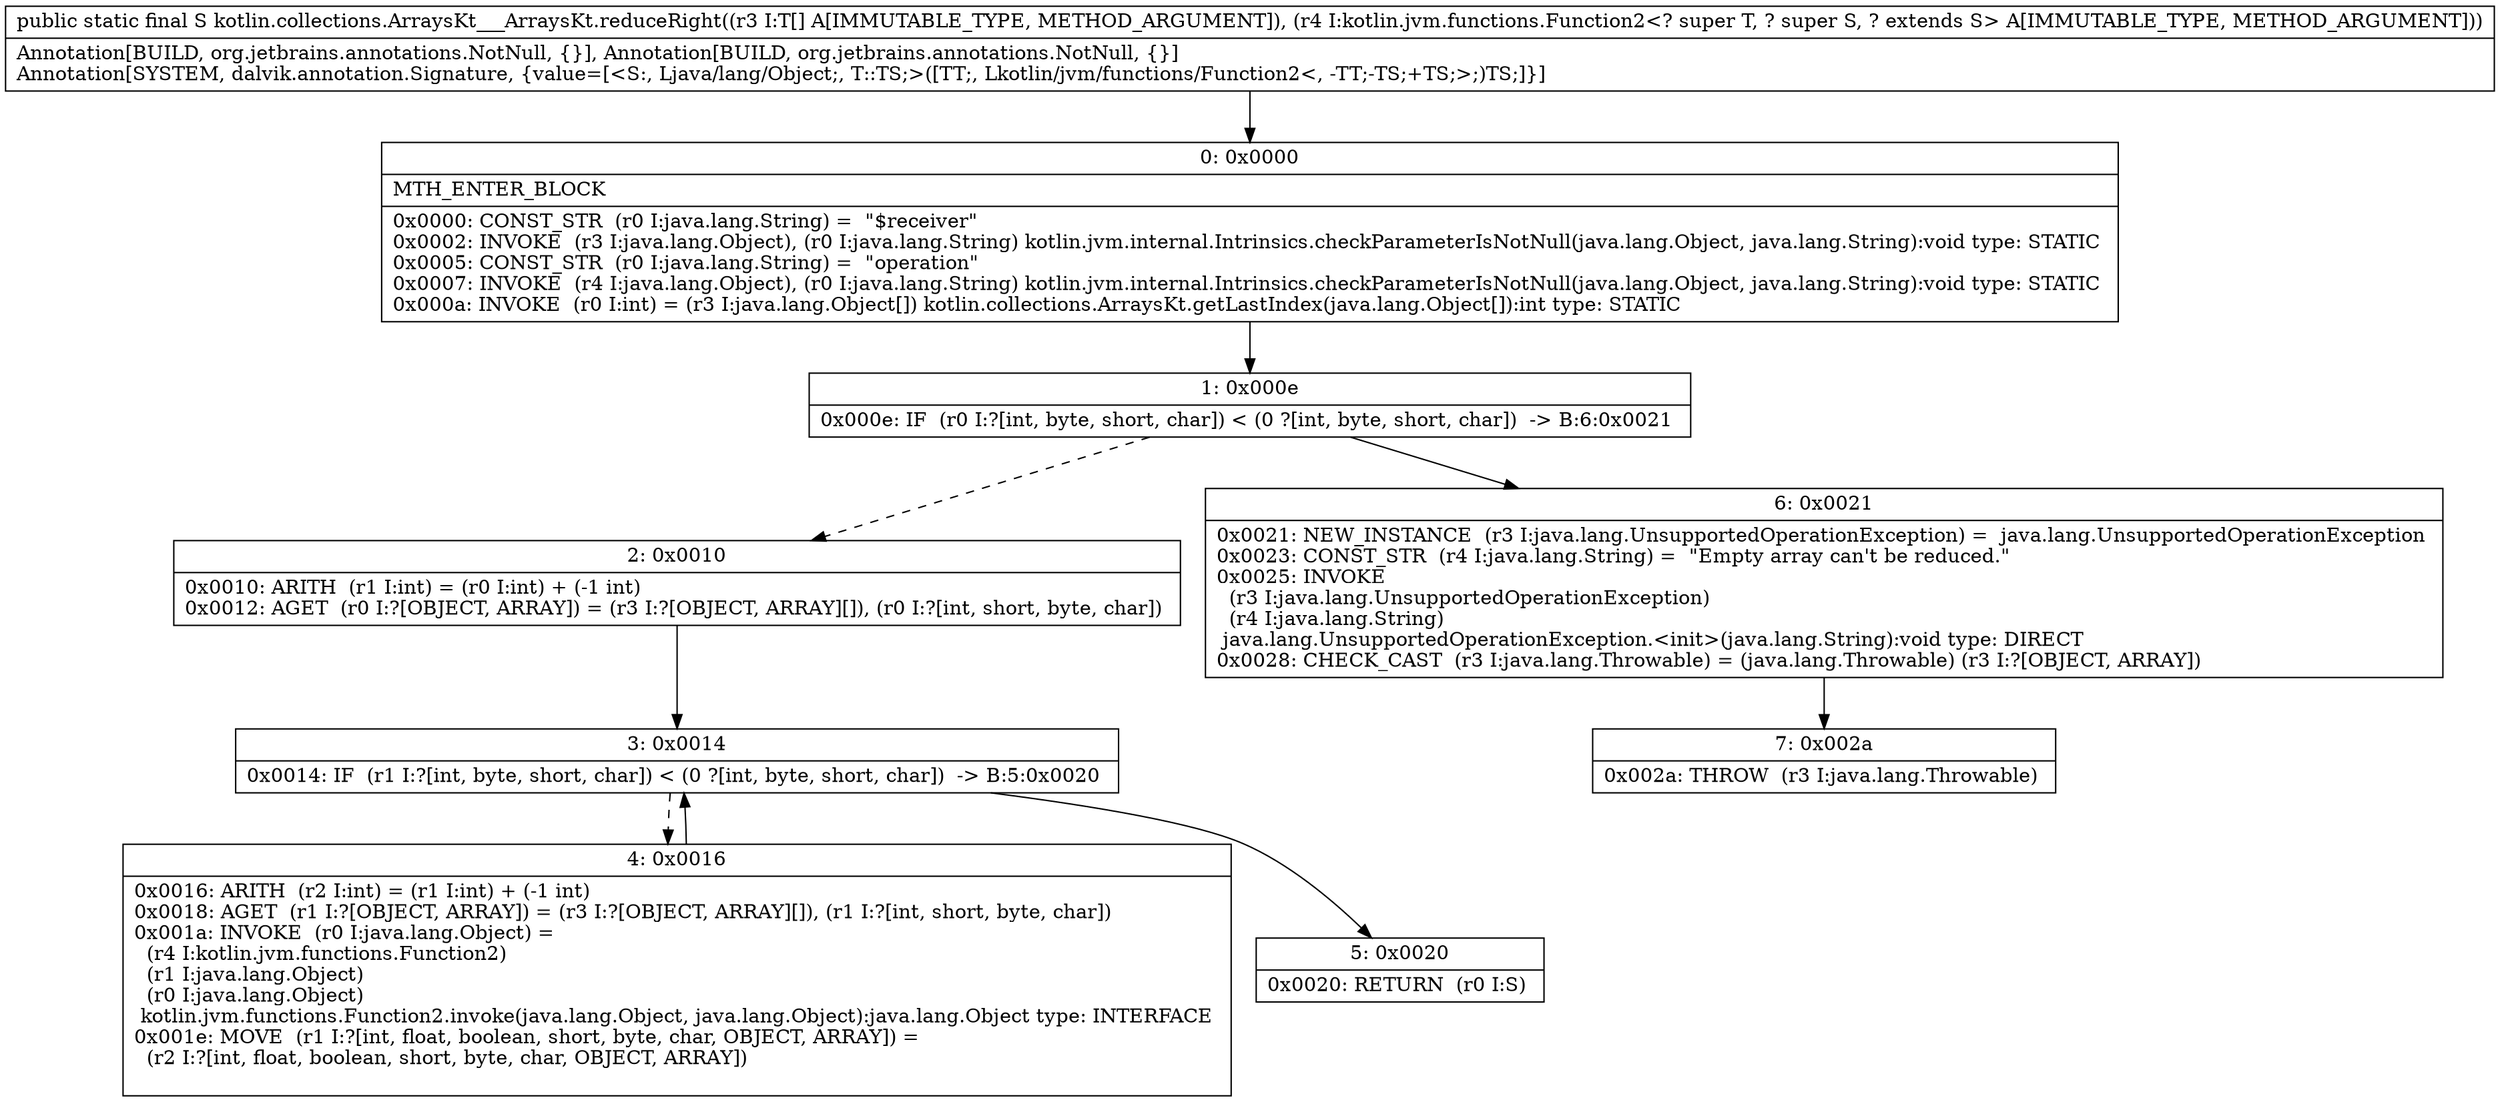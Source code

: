 digraph "CFG forkotlin.collections.ArraysKt___ArraysKt.reduceRight([Ljava\/lang\/Object;Lkotlin\/jvm\/functions\/Function2;)Ljava\/lang\/Object;" {
Node_0 [shape=record,label="{0\:\ 0x0000|MTH_ENTER_BLOCK\l|0x0000: CONST_STR  (r0 I:java.lang.String) =  \"$receiver\" \l0x0002: INVOKE  (r3 I:java.lang.Object), (r0 I:java.lang.String) kotlin.jvm.internal.Intrinsics.checkParameterIsNotNull(java.lang.Object, java.lang.String):void type: STATIC \l0x0005: CONST_STR  (r0 I:java.lang.String) =  \"operation\" \l0x0007: INVOKE  (r4 I:java.lang.Object), (r0 I:java.lang.String) kotlin.jvm.internal.Intrinsics.checkParameterIsNotNull(java.lang.Object, java.lang.String):void type: STATIC \l0x000a: INVOKE  (r0 I:int) = (r3 I:java.lang.Object[]) kotlin.collections.ArraysKt.getLastIndex(java.lang.Object[]):int type: STATIC \l}"];
Node_1 [shape=record,label="{1\:\ 0x000e|0x000e: IF  (r0 I:?[int, byte, short, char]) \< (0 ?[int, byte, short, char])  \-\> B:6:0x0021 \l}"];
Node_2 [shape=record,label="{2\:\ 0x0010|0x0010: ARITH  (r1 I:int) = (r0 I:int) + (\-1 int) \l0x0012: AGET  (r0 I:?[OBJECT, ARRAY]) = (r3 I:?[OBJECT, ARRAY][]), (r0 I:?[int, short, byte, char]) \l}"];
Node_3 [shape=record,label="{3\:\ 0x0014|0x0014: IF  (r1 I:?[int, byte, short, char]) \< (0 ?[int, byte, short, char])  \-\> B:5:0x0020 \l}"];
Node_4 [shape=record,label="{4\:\ 0x0016|0x0016: ARITH  (r2 I:int) = (r1 I:int) + (\-1 int) \l0x0018: AGET  (r1 I:?[OBJECT, ARRAY]) = (r3 I:?[OBJECT, ARRAY][]), (r1 I:?[int, short, byte, char]) \l0x001a: INVOKE  (r0 I:java.lang.Object) = \l  (r4 I:kotlin.jvm.functions.Function2)\l  (r1 I:java.lang.Object)\l  (r0 I:java.lang.Object)\l kotlin.jvm.functions.Function2.invoke(java.lang.Object, java.lang.Object):java.lang.Object type: INTERFACE \l0x001e: MOVE  (r1 I:?[int, float, boolean, short, byte, char, OBJECT, ARRAY]) = \l  (r2 I:?[int, float, boolean, short, byte, char, OBJECT, ARRAY])\l \l}"];
Node_5 [shape=record,label="{5\:\ 0x0020|0x0020: RETURN  (r0 I:S) \l}"];
Node_6 [shape=record,label="{6\:\ 0x0021|0x0021: NEW_INSTANCE  (r3 I:java.lang.UnsupportedOperationException) =  java.lang.UnsupportedOperationException \l0x0023: CONST_STR  (r4 I:java.lang.String) =  \"Empty array can't be reduced.\" \l0x0025: INVOKE  \l  (r3 I:java.lang.UnsupportedOperationException)\l  (r4 I:java.lang.String)\l java.lang.UnsupportedOperationException.\<init\>(java.lang.String):void type: DIRECT \l0x0028: CHECK_CAST  (r3 I:java.lang.Throwable) = (java.lang.Throwable) (r3 I:?[OBJECT, ARRAY]) \l}"];
Node_7 [shape=record,label="{7\:\ 0x002a|0x002a: THROW  (r3 I:java.lang.Throwable) \l}"];
MethodNode[shape=record,label="{public static final S kotlin.collections.ArraysKt___ArraysKt.reduceRight((r3 I:T[] A[IMMUTABLE_TYPE, METHOD_ARGUMENT]), (r4 I:kotlin.jvm.functions.Function2\<? super T, ? super S, ? extends S\> A[IMMUTABLE_TYPE, METHOD_ARGUMENT]))  | Annotation[BUILD, org.jetbrains.annotations.NotNull, \{\}], Annotation[BUILD, org.jetbrains.annotations.NotNull, \{\}]\lAnnotation[SYSTEM, dalvik.annotation.Signature, \{value=[\<S:, Ljava\/lang\/Object;, T::TS;\>([TT;, Lkotlin\/jvm\/functions\/Function2\<, \-TT;\-TS;+TS;\>;)TS;]\}]\l}"];
MethodNode -> Node_0;
Node_0 -> Node_1;
Node_1 -> Node_2[style=dashed];
Node_1 -> Node_6;
Node_2 -> Node_3;
Node_3 -> Node_4[style=dashed];
Node_3 -> Node_5;
Node_4 -> Node_3;
Node_6 -> Node_7;
}

